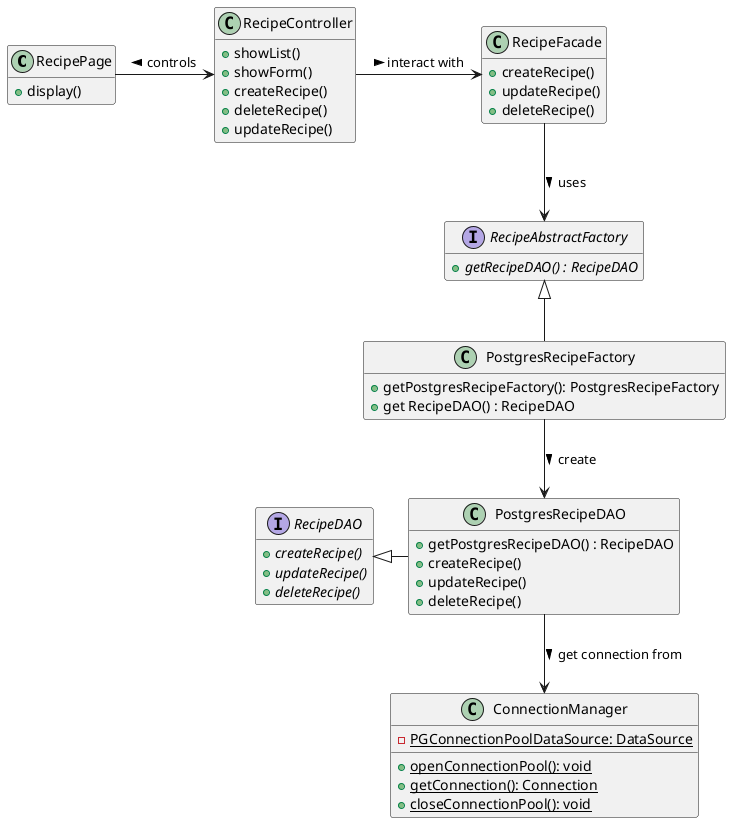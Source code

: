 ' same remarks as for ingredientClassDiagram
@startuml recipeClassDiagram
hide empty members

class RecipePage {
  + display()
}

class RecipeController {
  + showList()
  + showForm()
  + createRecipe()
  + deleteRecipe()
  + updateRecipe()
}


class RecipeFacade {
  + createRecipe()
  + updateRecipe()
  + deleteRecipe()
}


interface RecipeAbstractFactory {
  + {abstract} getRecipeDAO() : RecipeDAO

}


class PostgresRecipeFactory {
  + getPostgresRecipeFactory(): PostgresRecipeFactory
  + get RecipeDAO() : RecipeDAO
}


Interface RecipeDAO {
  + {abstract} createRecipe()
  + {abstract} updateRecipe()
  + {abstract} deleteRecipe()
}


class PostgresRecipeDAO{
  + getPostgresRecipeDAO() : RecipeDAO
  + createRecipe()
  + updateRecipe()
  + deleteRecipe()
}


class ConnectionManager {
  - {static} PGConnectionPoolDataSource: DataSource
  + {static} openConnectionPool(): void
  + {static} getConnection(): Connection
  + {static} closeConnectionPool(): void
}


' database "Postgres\nDatabase" as Postgres {

' }

PostgresRecipeFactory -u-|> RecipeAbstractFactory
PostgresRecipeDAO     -l-|> RecipeDAO

RecipePage            -r-> RecipeController: <  controls
RecipeController      -r-> RecipeFacade: > interact with
RecipeFacade          --> RecipeAbstractFactory: > uses
PostgresRecipeFactory --> PostgresRecipeDAO: > create
PostgresRecipeDAO     --> ConnectionManager: > get connection from
' ConnectionManager     --> Postgres



@enduml